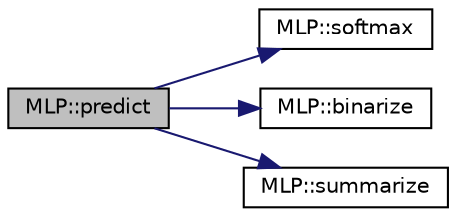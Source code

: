digraph "MLP::predict"
{
  bgcolor="transparent";
  edge [fontname="Helvetica",fontsize="10",labelfontname="Helvetica",labelfontsize="10"];
  node [fontname="Helvetica",fontsize="10",shape=record];
  rankdir="LR";
  Node23 [label="MLP::predict",height=0.2,width=0.4,color="black", fillcolor="grey75", style="filled", fontcolor="black"];
  Node23 -> Node24 [color="midnightblue",fontsize="10",style="solid",fontname="Helvetica"];
  Node24 [label="MLP::softmax",height=0.2,width=0.4,color="black",URL="$classMLP.html#af0add0da45ada6eb24bc0ddfbfd210f2"];
  Node23 -> Node25 [color="midnightblue",fontsize="10",style="solid",fontname="Helvetica"];
  Node25 [label="MLP::binarize",height=0.2,width=0.4,color="black",URL="$classMLP.html#adfe65a83e7c44b17ad9021ab8994095b"];
  Node23 -> Node26 [color="midnightblue",fontsize="10",style="solid",fontname="Helvetica"];
  Node26 [label="MLP::summarize",height=0.2,width=0.4,color="black",URL="$classMLP.html#ab2ac56e76a803e3cc2f0238da3d4d1d0"];
}
